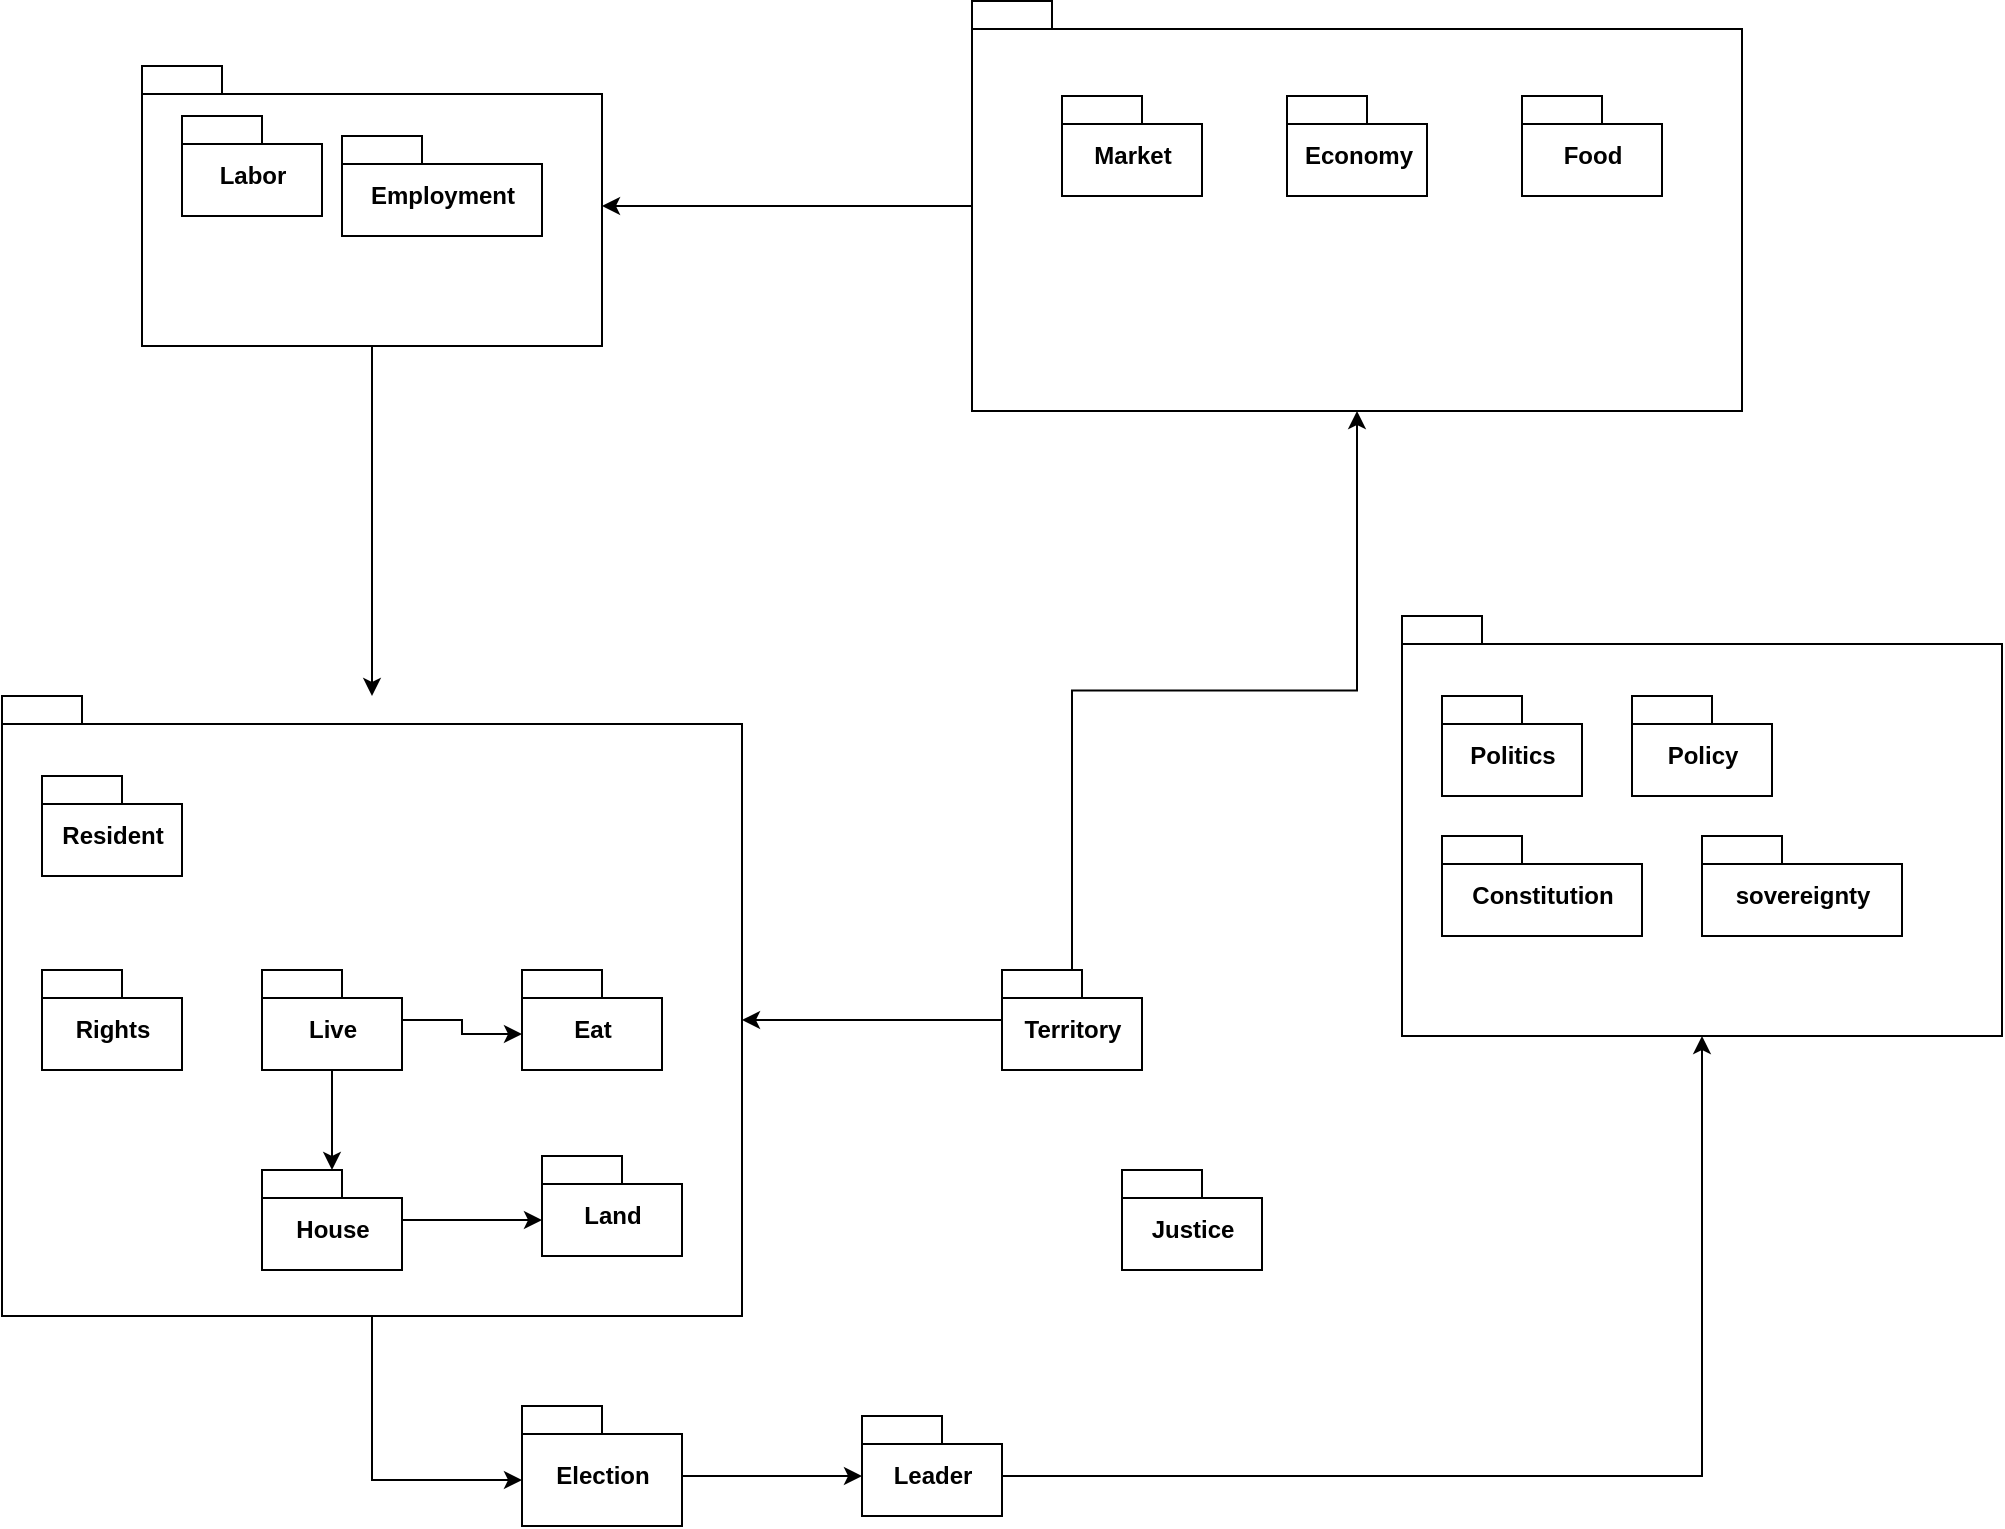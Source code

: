 <mxfile version="12.6.2" type="github"><diagram name="Page-1" id="b5b7bab2-c9e2-2cf4-8b2a-24fd1a2a6d21"><mxGraphModel dx="1379" dy="647" grid="1" gridSize="10" guides="1" tooltips="1" connect="1" arrows="1" fold="1" page="1" pageScale="1" pageWidth="827" pageHeight="1169" background="#ffffff" math="0" shadow="0"><root><mxCell id="0"/><mxCell id="1" parent="0"/><mxCell id="LSdIoGhroTOxgxFcTwGT-28" value="" style="shape=folder;fontStyle=1;spacingTop=10;tabWidth=40;tabHeight=14;tabPosition=left;html=1;" vertex="1" parent="1"><mxGeometry x="710" y="570" width="300" height="210" as="geometry"/></mxCell><mxCell id="LSdIoGhroTOxgxFcTwGT-47" style="edgeStyle=orthogonalEdgeStyle;rounded=0;orthogonalLoop=1;jettySize=auto;html=1;" edge="1" parent="1" source="LSdIoGhroTOxgxFcTwGT-11" target="LSdIoGhroTOxgxFcTwGT-9"><mxGeometry relative="1" as="geometry"/></mxCell><mxCell id="LSdIoGhroTOxgxFcTwGT-11" value="" style="shape=folder;fontStyle=1;spacingTop=10;tabWidth=40;tabHeight=14;tabPosition=left;html=1;" vertex="1" parent="1"><mxGeometry x="80" y="295" width="230" height="140" as="geometry"/></mxCell><mxCell id="LSdIoGhroTOxgxFcTwGT-29" style="edgeStyle=orthogonalEdgeStyle;rounded=0;orthogonalLoop=1;jettySize=auto;html=1;entryX=0;entryY=0;entryDx=0;entryDy=37;entryPerimeter=0;" edge="1" parent="1" source="LSdIoGhroTOxgxFcTwGT-9" target="LSdIoGhroTOxgxFcTwGT-27"><mxGeometry relative="1" as="geometry"/></mxCell><mxCell id="LSdIoGhroTOxgxFcTwGT-9" value="" style="shape=folder;fontStyle=1;spacingTop=10;tabWidth=40;tabHeight=14;tabPosition=left;html=1;" vertex="1" parent="1"><mxGeometry x="10" y="610" width="370" height="310" as="geometry"/></mxCell><mxCell id="LSdIoGhroTOxgxFcTwGT-20" style="edgeStyle=orthogonalEdgeStyle;rounded=0;orthogonalLoop=1;jettySize=auto;html=1;" edge="1" parent="1" source="LSdIoGhroTOxgxFcTwGT-8" target="LSdIoGhroTOxgxFcTwGT-11"><mxGeometry relative="1" as="geometry"/></mxCell><mxCell id="LSdIoGhroTOxgxFcTwGT-8" value="" style="shape=folder;fontStyle=1;spacingTop=10;tabWidth=40;tabHeight=14;tabPosition=left;html=1;" vertex="1" parent="1"><mxGeometry x="495" y="262.5" width="385" height="205" as="geometry"/></mxCell><mxCell id="LSdIoGhroTOxgxFcTwGT-41" style="edgeStyle=orthogonalEdgeStyle;rounded=0;orthogonalLoop=1;jettySize=auto;html=1;entryX=0;entryY=0;entryDx=370;entryDy=162;entryPerimeter=0;" edge="1" parent="1" source="LSdIoGhroTOxgxFcTwGT-2" target="LSdIoGhroTOxgxFcTwGT-9"><mxGeometry relative="1" as="geometry"/></mxCell><mxCell id="LSdIoGhroTOxgxFcTwGT-42" style="edgeStyle=orthogonalEdgeStyle;rounded=0;orthogonalLoop=1;jettySize=auto;html=1;entryX=0.5;entryY=1;entryDx=0;entryDy=0;entryPerimeter=0;" edge="1" parent="1" source="LSdIoGhroTOxgxFcTwGT-2" target="LSdIoGhroTOxgxFcTwGT-8"><mxGeometry relative="1" as="geometry"><mxPoint x="670" y="530" as="targetPoint"/></mxGeometry></mxCell><mxCell id="LSdIoGhroTOxgxFcTwGT-2" value="Territory" style="shape=folder;fontStyle=1;spacingTop=10;tabWidth=40;tabHeight=14;tabPosition=left;html=1;" vertex="1" parent="1"><mxGeometry x="510" y="747" width="70" height="50" as="geometry"/></mxCell><mxCell id="LSdIoGhroTOxgxFcTwGT-3" value="sovereignty" style="shape=folder;fontStyle=1;spacingTop=10;tabWidth=40;tabHeight=14;tabPosition=left;html=1;" vertex="1" parent="1"><mxGeometry x="860" y="680" width="100" height="50" as="geometry"/></mxCell><mxCell id="LSdIoGhroTOxgxFcTwGT-4" value="Rights" style="shape=folder;fontStyle=1;spacingTop=10;tabWidth=40;tabHeight=14;tabPosition=left;html=1;" vertex="1" parent="1"><mxGeometry x="30" y="747" width="70" height="50" as="geometry"/></mxCell><mxCell id="LSdIoGhroTOxgxFcTwGT-6" value="Market" style="shape=folder;fontStyle=1;spacingTop=10;tabWidth=40;tabHeight=14;tabPosition=left;html=1;" vertex="1" parent="1"><mxGeometry x="540" y="310" width="70" height="50" as="geometry"/></mxCell><mxCell id="LSdIoGhroTOxgxFcTwGT-7" value="Economy" style="shape=folder;fontStyle=1;spacingTop=10;tabWidth=40;tabHeight=14;tabPosition=left;html=1;" vertex="1" parent="1"><mxGeometry x="652.5" y="310" width="70" height="50" as="geometry"/></mxCell><mxCell id="LSdIoGhroTOxgxFcTwGT-10" value="Labor" style="shape=folder;fontStyle=1;spacingTop=10;tabWidth=40;tabHeight=14;tabPosition=left;html=1;" vertex="1" parent="1"><mxGeometry x="100" y="320" width="70" height="50" as="geometry"/></mxCell><mxCell id="LSdIoGhroTOxgxFcTwGT-17" value="Eat" style="shape=folder;fontStyle=1;spacingTop=10;tabWidth=40;tabHeight=14;tabPosition=left;html=1;" vertex="1" parent="1"><mxGeometry x="270" y="747" width="70" height="50" as="geometry"/></mxCell><mxCell id="LSdIoGhroTOxgxFcTwGT-18" value="Food" style="shape=folder;fontStyle=1;spacingTop=10;tabWidth=40;tabHeight=14;tabPosition=left;html=1;" vertex="1" parent="1"><mxGeometry x="770" y="310" width="70" height="50" as="geometry"/></mxCell><mxCell id="LSdIoGhroTOxgxFcTwGT-21" value="Constitution" style="shape=folder;fontStyle=1;spacingTop=10;tabWidth=40;tabHeight=14;tabPosition=left;html=1;" vertex="1" parent="1"><mxGeometry x="730" y="680" width="100" height="50" as="geometry"/></mxCell><mxCell id="LSdIoGhroTOxgxFcTwGT-39" style="edgeStyle=orthogonalEdgeStyle;rounded=0;orthogonalLoop=1;jettySize=auto;html=1;entryX=0.5;entryY=1;entryDx=0;entryDy=0;entryPerimeter=0;" edge="1" parent="1" source="LSdIoGhroTOxgxFcTwGT-23" target="LSdIoGhroTOxgxFcTwGT-28"><mxGeometry relative="1" as="geometry"><Array as="points"><mxPoint x="860" y="1000"/></Array></mxGeometry></mxCell><mxCell id="LSdIoGhroTOxgxFcTwGT-23" value="Leader" style="shape=folder;fontStyle=1;spacingTop=10;tabWidth=40;tabHeight=14;tabPosition=left;html=1;" vertex="1" parent="1"><mxGeometry x="440" y="970" width="70" height="50" as="geometry"/></mxCell><mxCell id="LSdIoGhroTOxgxFcTwGT-24" value="Resident" style="shape=folder;fontStyle=1;spacingTop=10;tabWidth=40;tabHeight=14;tabPosition=left;html=1;" vertex="1" parent="1"><mxGeometry x="30" y="650" width="70" height="50" as="geometry"/></mxCell><mxCell id="LSdIoGhroTOxgxFcTwGT-25" value="Politics" style="shape=folder;fontStyle=1;spacingTop=10;tabWidth=40;tabHeight=14;tabPosition=left;html=1;" vertex="1" parent="1"><mxGeometry x="730" y="610" width="70" height="50" as="geometry"/></mxCell><mxCell id="LSdIoGhroTOxgxFcTwGT-26" value="Policy" style="shape=folder;fontStyle=1;spacingTop=10;tabWidth=40;tabHeight=14;tabPosition=left;html=1;" vertex="1" parent="1"><mxGeometry x="825" y="610" width="70" height="50" as="geometry"/></mxCell><mxCell id="LSdIoGhroTOxgxFcTwGT-30" style="edgeStyle=orthogonalEdgeStyle;rounded=0;orthogonalLoop=1;jettySize=auto;html=1;" edge="1" parent="1" source="LSdIoGhroTOxgxFcTwGT-27" target="LSdIoGhroTOxgxFcTwGT-23"><mxGeometry relative="1" as="geometry"><Array as="points"><mxPoint x="400" y="1000"/><mxPoint x="400" y="1000"/></Array></mxGeometry></mxCell><mxCell id="LSdIoGhroTOxgxFcTwGT-27" value="Election" style="shape=folder;fontStyle=1;spacingTop=10;tabWidth=40;tabHeight=14;tabPosition=left;html=1;" vertex="1" parent="1"><mxGeometry x="270" y="965" width="80" height="60" as="geometry"/></mxCell><mxCell id="LSdIoGhroTOxgxFcTwGT-44" style="edgeStyle=orthogonalEdgeStyle;rounded=0;orthogonalLoop=1;jettySize=auto;html=1;entryX=0;entryY=0;entryDx=0;entryDy=32;entryPerimeter=0;" edge="1" parent="1" source="LSdIoGhroTOxgxFcTwGT-31" target="LSdIoGhroTOxgxFcTwGT-17"><mxGeometry relative="1" as="geometry"/></mxCell><mxCell id="LSdIoGhroTOxgxFcTwGT-45" style="edgeStyle=orthogonalEdgeStyle;rounded=0;orthogonalLoop=1;jettySize=auto;html=1;" edge="1" parent="1" source="LSdIoGhroTOxgxFcTwGT-31" target="LSdIoGhroTOxgxFcTwGT-33"><mxGeometry relative="1" as="geometry"/></mxCell><mxCell id="LSdIoGhroTOxgxFcTwGT-31" value="Live" style="shape=folder;fontStyle=1;spacingTop=10;tabWidth=40;tabHeight=14;tabPosition=left;html=1;" vertex="1" parent="1"><mxGeometry x="140" y="747" width="70" height="50" as="geometry"/></mxCell><mxCell id="LSdIoGhroTOxgxFcTwGT-32" value="Land" style="shape=folder;fontStyle=1;spacingTop=10;tabWidth=40;tabHeight=14;tabPosition=left;html=1;" vertex="1" parent="1"><mxGeometry x="280" y="840" width="70" height="50" as="geometry"/></mxCell><mxCell id="LSdIoGhroTOxgxFcTwGT-34" style="edgeStyle=orthogonalEdgeStyle;rounded=0;orthogonalLoop=1;jettySize=auto;html=1;entryX=0;entryY=0;entryDx=0;entryDy=32;entryPerimeter=0;" edge="1" parent="1" source="LSdIoGhroTOxgxFcTwGT-33" target="LSdIoGhroTOxgxFcTwGT-32"><mxGeometry relative="1" as="geometry"/></mxCell><mxCell id="LSdIoGhroTOxgxFcTwGT-33" value="House" style="shape=folder;fontStyle=1;spacingTop=10;tabWidth=40;tabHeight=14;tabPosition=left;html=1;" vertex="1" parent="1"><mxGeometry x="140" y="847" width="70" height="50" as="geometry"/></mxCell><mxCell id="LSdIoGhroTOxgxFcTwGT-35" value="Employment" style="shape=folder;fontStyle=1;spacingTop=10;tabWidth=40;tabHeight=14;tabPosition=left;html=1;" vertex="1" parent="1"><mxGeometry x="180" y="330" width="100" height="50" as="geometry"/></mxCell><mxCell id="LSdIoGhroTOxgxFcTwGT-43" value="Justice" style="shape=folder;fontStyle=1;spacingTop=10;tabWidth=40;tabHeight=14;tabPosition=left;html=1;" vertex="1" parent="1"><mxGeometry x="570" y="847" width="70" height="50" as="geometry"/></mxCell></root></mxGraphModel></diagram></mxfile>